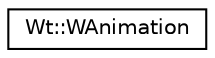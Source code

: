 digraph "Graphical Class Hierarchy"
{
 // LATEX_PDF_SIZE
  edge [fontname="Helvetica",fontsize="10",labelfontname="Helvetica",labelfontsize="10"];
  node [fontname="Helvetica",fontsize="10",shape=record];
  rankdir="LR";
  Node0 [label="Wt::WAnimation",height=0.2,width=0.4,color="black", fillcolor="white", style="filled",URL="$classWt_1_1WAnimation.html",tooltip="A value class that defines a transition effect."];
}
